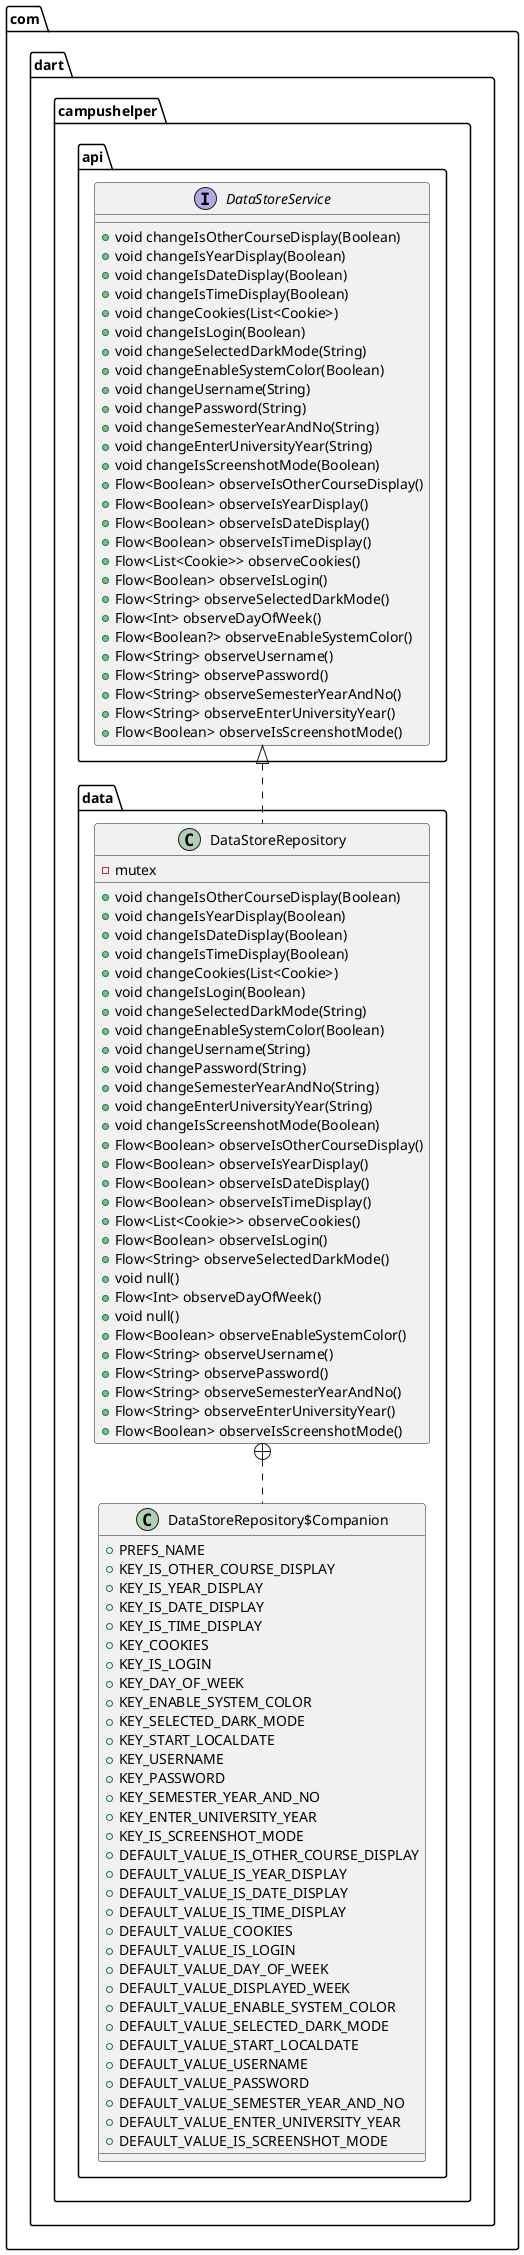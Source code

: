 @startuml
interface com.dart.campushelper.api.DataStoreService {
+ void changeIsOtherCourseDisplay(Boolean)
+ void changeIsYearDisplay(Boolean)
+ void changeIsDateDisplay(Boolean)
+ void changeIsTimeDisplay(Boolean)
+ void changeCookies(List<Cookie>)
+ void changeIsLogin(Boolean)
+ void changeSelectedDarkMode(String)
+ void changeEnableSystemColor(Boolean)
+ void changeUsername(String)
+ void changePassword(String)
+ void changeSemesterYearAndNo(String)
+ void changeEnterUniversityYear(String)
+ void changeIsScreenshotMode(Boolean)
+ Flow<Boolean> observeIsOtherCourseDisplay()
+ Flow<Boolean> observeIsYearDisplay()
+ Flow<Boolean> observeIsDateDisplay()
+ Flow<Boolean> observeIsTimeDisplay()
+ Flow<List<Cookie>> observeCookies()
+ Flow<Boolean> observeIsLogin()
+ Flow<String> observeSelectedDarkMode()
+ Flow<Int> observeDayOfWeek()
+ Flow<Boolean?> observeEnableSystemColor()
+ Flow<String> observeUsername()
+ Flow<String> observePassword()
+ Flow<String> observeSemesterYearAndNo()
+ Flow<String> observeEnterUniversityYear()
+ Flow<Boolean> observeIsScreenshotMode()
}
class com.dart.campushelper.data.DataStoreRepository$Companion {
+  PREFS_NAME
+  KEY_IS_OTHER_COURSE_DISPLAY
+  KEY_IS_YEAR_DISPLAY
+  KEY_IS_DATE_DISPLAY
+  KEY_IS_TIME_DISPLAY
+  KEY_COOKIES
+  KEY_IS_LOGIN
+  KEY_DAY_OF_WEEK
+  KEY_ENABLE_SYSTEM_COLOR
+  KEY_SELECTED_DARK_MODE
+  KEY_START_LOCALDATE
+  KEY_USERNAME
+  KEY_PASSWORD
+  KEY_SEMESTER_YEAR_AND_NO
+  KEY_ENTER_UNIVERSITY_YEAR
+  KEY_IS_SCREENSHOT_MODE
+  DEFAULT_VALUE_IS_OTHER_COURSE_DISPLAY
+  DEFAULT_VALUE_IS_YEAR_DISPLAY
+  DEFAULT_VALUE_IS_DATE_DISPLAY
+  DEFAULT_VALUE_IS_TIME_DISPLAY
+  DEFAULT_VALUE_COOKIES
+  DEFAULT_VALUE_IS_LOGIN
+  DEFAULT_VALUE_DAY_OF_WEEK
+  DEFAULT_VALUE_DISPLAYED_WEEK
+  DEFAULT_VALUE_ENABLE_SYSTEM_COLOR
+  DEFAULT_VALUE_SELECTED_DARK_MODE
+  DEFAULT_VALUE_START_LOCALDATE
+  DEFAULT_VALUE_USERNAME
+  DEFAULT_VALUE_PASSWORD
+  DEFAULT_VALUE_SEMESTER_YEAR_AND_NO
+  DEFAULT_VALUE_ENTER_UNIVERSITY_YEAR
+  DEFAULT_VALUE_IS_SCREENSHOT_MODE
}
class com.dart.campushelper.data.DataStoreRepository {
-  mutex
+ void changeIsOtherCourseDisplay(Boolean)
+ void changeIsYearDisplay(Boolean)
+ void changeIsDateDisplay(Boolean)
+ void changeIsTimeDisplay(Boolean)
+ void changeCookies(List<Cookie>)
+ void changeIsLogin(Boolean)
+ void changeSelectedDarkMode(String)
+ void changeEnableSystemColor(Boolean)
+ void changeUsername(String)
+ void changePassword(String)
+ void changeSemesterYearAndNo(String)
+ void changeEnterUniversityYear(String)
+ void changeIsScreenshotMode(Boolean)
+ Flow<Boolean> observeIsOtherCourseDisplay()
+ Flow<Boolean> observeIsYearDisplay()
+ Flow<Boolean> observeIsDateDisplay()
+ Flow<Boolean> observeIsTimeDisplay()
+ Flow<List<Cookie>> observeCookies()
+ Flow<Boolean> observeIsLogin()
+ Flow<String> observeSelectedDarkMode()
+ void null()
+ Flow<Int> observeDayOfWeek()
+ void null()
+ Flow<Boolean> observeEnableSystemColor()
+ Flow<String> observeUsername()
+ Flow<String> observePassword()
+ Flow<String> observeSemesterYearAndNo()
+ Flow<String> observeEnterUniversityYear()
+ Flow<Boolean> observeIsScreenshotMode()
}


com.dart.campushelper.data.DataStoreRepository +.. com.dart.campushelper.data.DataStoreRepository$Companion
com.dart.campushelper.api.DataStoreService <|.. com.dart.campushelper.data.DataStoreRepository
@enduml